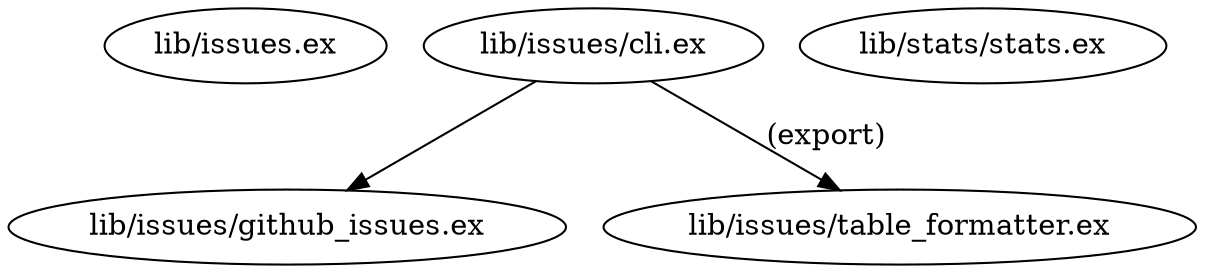 digraph "xref graph" {
  "lib/issues.ex"
  "lib/issues/cli.ex"
  "lib/issues/cli.ex" -> "lib/issues/github_issues.ex"
  "lib/issues/cli.ex" -> "lib/issues/table_formatter.ex" [label="(export)"]
  "lib/issues/github_issues.ex"
  "lib/issues/table_formatter.ex"
  "lib/stats/stats.ex"
}
